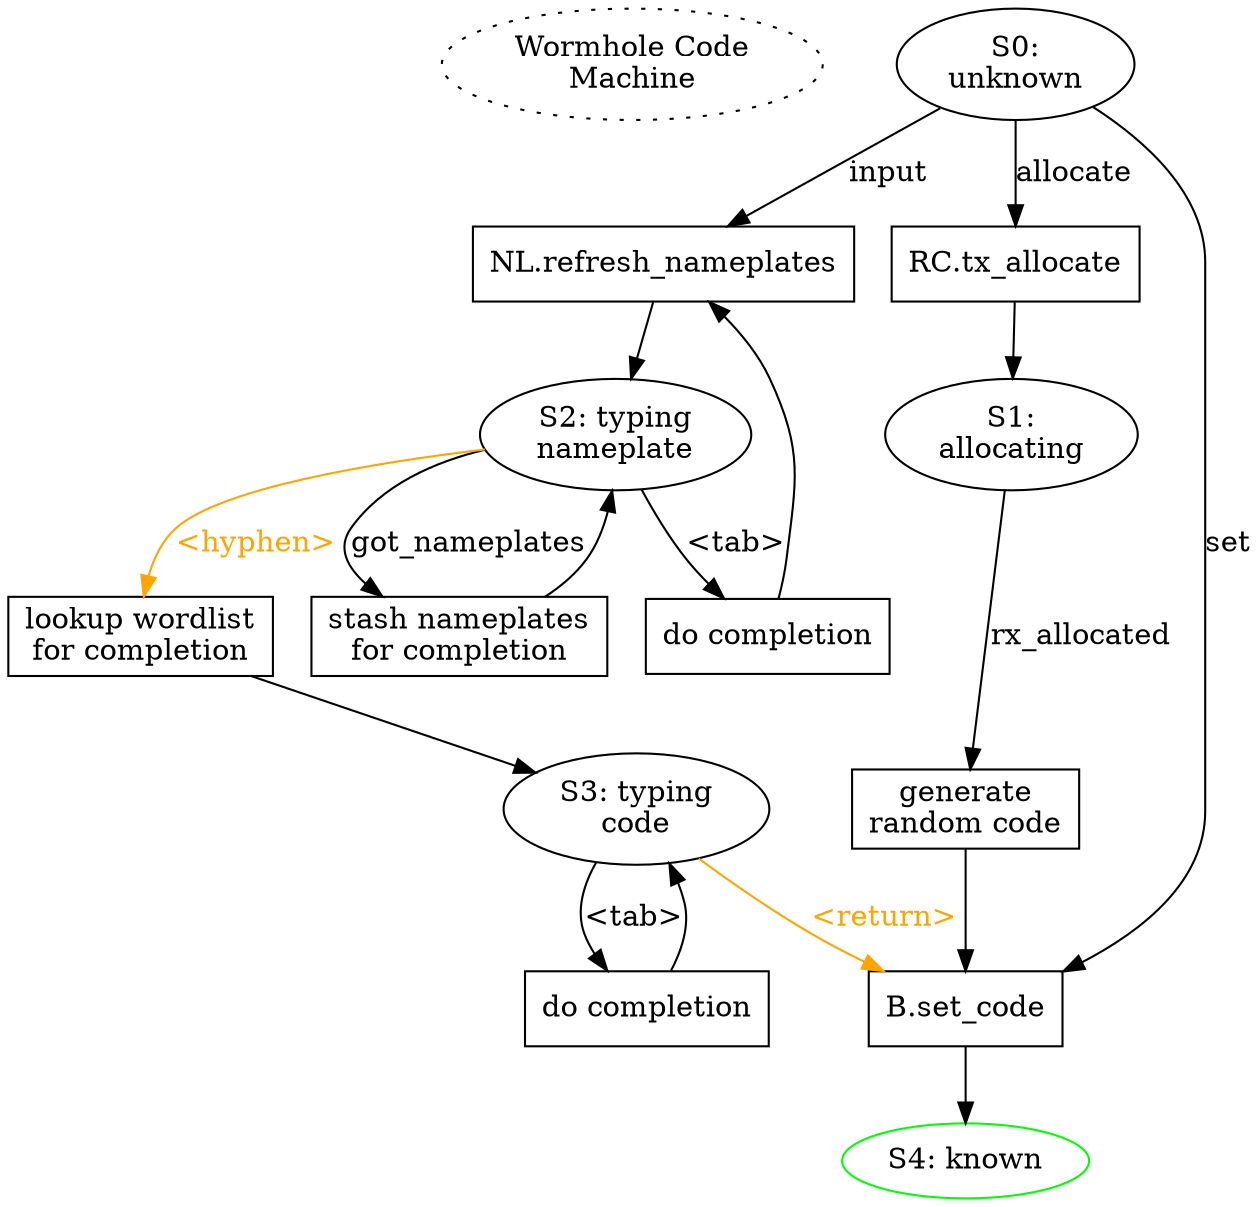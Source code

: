 digraph {

        start [label="Wormhole Code\nMachine" style="dotted"]
        {rank=same; start S0}
        {rank=same; P0_list_nameplates P0_allocate}
        {rank=same; S1 S2}
        {rank=same; S3 P1_generate}
        start -> S0 [style="invis"]
        S0 [label="S0:\nunknown"]
        S0 -> P0_set_code [label="set"]
        P0_set_code [shape="box" label="B.set_code"]
        P0_set_code -> S4
        S4 [label="S4: known" color="green"]

        S0 -> P0_list_nameplates [label="input"]
        S2 [label="S2: typing\nnameplate"]

        S2 -> P2_completion [label="<tab>"]
        P2_completion [shape="box" label="do completion"]
        P2_completion -> P0_list_nameplates
        P0_list_nameplates [shape="box" label="NL.refresh_nameplates"]
        P0_list_nameplates -> S2

        S2 -> P2_got_nameplates [label="got_nameplates"]
        P2_got_nameplates [shape="box" label="stash nameplates\nfor completion"]
        P2_got_nameplates -> S2
        S2 -> P2_finish [label="<hyphen>" color="orange" fontcolor="orange"]
        P2_finish [shape="box" label="lookup wordlist\nfor completion"]
        P2_finish -> S3
        S3 [label="S3: typing\ncode"]
        S3 -> P3_completion [label="<tab>"]
        P3_completion [shape="box" label="do completion"]
        P3_completion -> S3

        S3 -> P0_set_code [label="<return>"
                           color="orange" fontcolor="orange"]

        S0 -> P0_allocate [label="allocate"]
        P0_allocate [shape="box" label="RC.tx_allocate"]
        P0_allocate -> S1
        S1 [label="S1:\nallocating"]
        S1 -> P1_generate [label="rx_allocated"]
        P1_generate [shape="box" label="generate\nrandom code"]
        P1_generate -> P0_set_code
        
}
